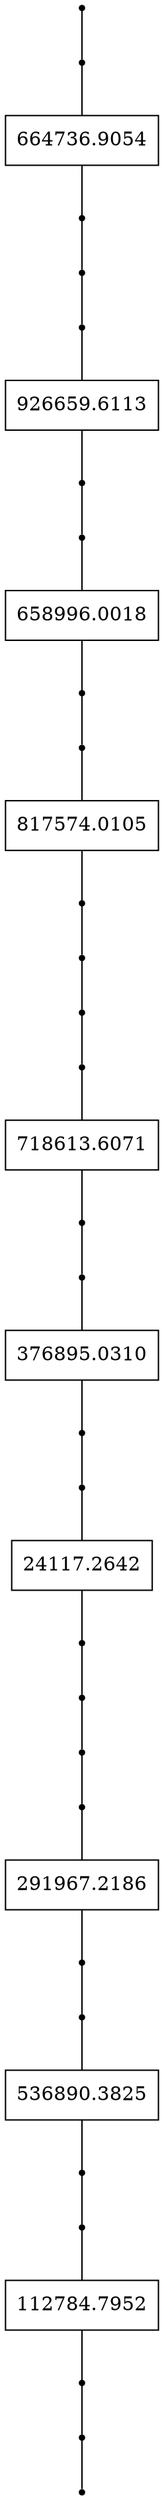 graph {
start_266437232 [shape = point]
end_266437232 [shape = point]
start_1873859565 [shape = point;]
end_1873859565 [shape = point;]
1873859565 [shape = record; label = 664736.9054]
start_1873859565 -- 1873859565
1873859565 -- end_1873859565
start_1843289228 [shape = point]
end_1843289228 [shape = point]
start_1361289747 [shape = point;]
end_1361289747 [shape = point;]
1361289747 [shape = record; label = 926659.6113]
start_1361289747 -- 1361289747
1361289747 -- end_1361289747
start_1381128261 [shape = point;]
end_1381128261 [shape = point;]
1381128261 [shape = record; label = 658996.0018]
start_1381128261 -- 1381128261
1381128261 -- end_1381128261
start_999609945 [shape = point;]
end_999609945 [shape = point;]
999609945 [shape = record; label = 817574.0105]
start_999609945 -- 999609945
999609945 -- end_999609945
start_1843289228 -- start_1361289747
end_1361289747 -- start_1381128261
end_1381128261 -- start_999609945
end_999609945 -- end_1843289228
start_615634843 [shape = point]
end_615634843 [shape = point]
start_1758386724 [shape = point;]
end_1758386724 [shape = point;]
1758386724 [shape = record; label = 718613.6071]
start_1758386724 -- 1758386724
1758386724 -- end_1758386724
start_673068808 [shape = point;]
end_673068808 [shape = point;]
673068808 [shape = record; label = 376895.0310]
start_673068808 -- 673068808
673068808 -- end_673068808
start_900008524 [shape = point;]
end_900008524 [shape = point;]
900008524 [shape = record; label = 24117.2642]
start_900008524 -- 900008524
900008524 -- end_900008524
start_615634843 -- start_1758386724
end_1758386724 -- start_673068808
end_673068808 -- start_900008524
end_900008524 -- end_615634843
start_520232556 [shape = point]
end_520232556 [shape = point]
start_17037394 [shape = point;]
end_17037394 [shape = point;]
17037394 [shape = record; label = 291967.2186]
start_17037394 -- 17037394
17037394 -- end_17037394
start_1484531981 [shape = point;]
end_1484531981 [shape = point;]
1484531981 [shape = record; label = 536890.3825]
start_1484531981 -- 1484531981
1484531981 -- end_1484531981
start_1159114532 [shape = point;]
end_1159114532 [shape = point;]
1159114532 [shape = record; label = 112784.7952]
start_1159114532 -- 1159114532
1159114532 -- end_1159114532
start_520232556 -- start_17037394
end_17037394 -- start_1484531981
end_1484531981 -- start_1159114532
end_1159114532 -- end_520232556
start_266437232 -- start_1873859565
end_1873859565 -- start_1843289228
end_1843289228 -- start_615634843
end_615634843 -- start_520232556
end_520232556 -- end_266437232

}
